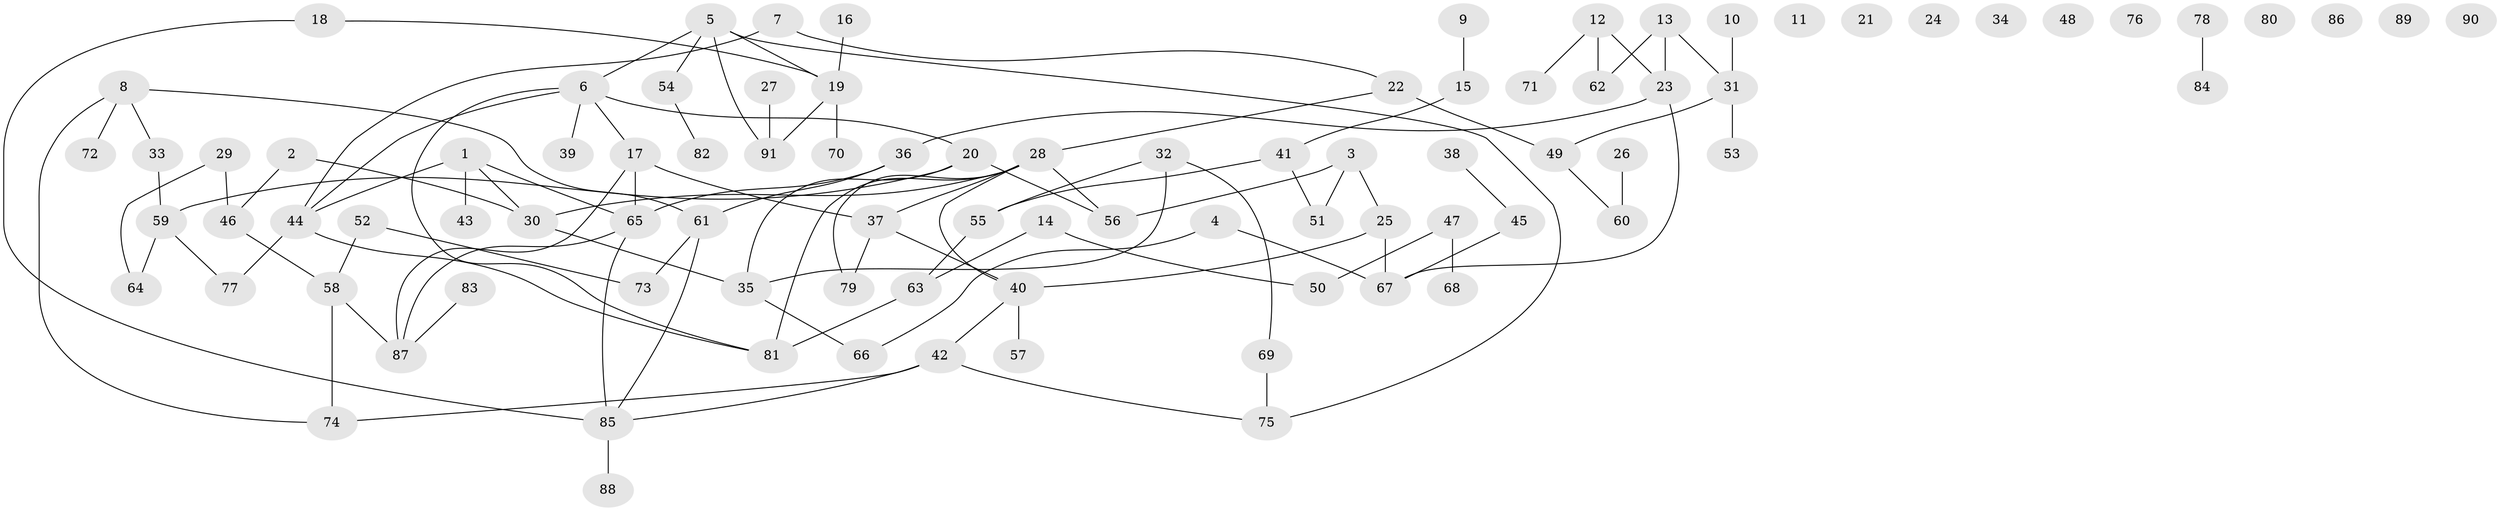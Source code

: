 // Generated by graph-tools (version 1.1) at 2025/49/03/09/25 03:49:10]
// undirected, 91 vertices, 109 edges
graph export_dot {
graph [start="1"]
  node [color=gray90,style=filled];
  1;
  2;
  3;
  4;
  5;
  6;
  7;
  8;
  9;
  10;
  11;
  12;
  13;
  14;
  15;
  16;
  17;
  18;
  19;
  20;
  21;
  22;
  23;
  24;
  25;
  26;
  27;
  28;
  29;
  30;
  31;
  32;
  33;
  34;
  35;
  36;
  37;
  38;
  39;
  40;
  41;
  42;
  43;
  44;
  45;
  46;
  47;
  48;
  49;
  50;
  51;
  52;
  53;
  54;
  55;
  56;
  57;
  58;
  59;
  60;
  61;
  62;
  63;
  64;
  65;
  66;
  67;
  68;
  69;
  70;
  71;
  72;
  73;
  74;
  75;
  76;
  77;
  78;
  79;
  80;
  81;
  82;
  83;
  84;
  85;
  86;
  87;
  88;
  89;
  90;
  91;
  1 -- 30;
  1 -- 43;
  1 -- 44;
  1 -- 65;
  2 -- 30;
  2 -- 46;
  3 -- 25;
  3 -- 51;
  3 -- 56;
  4 -- 66;
  4 -- 67;
  5 -- 6;
  5 -- 19;
  5 -- 54;
  5 -- 75;
  5 -- 91;
  6 -- 17;
  6 -- 20;
  6 -- 39;
  6 -- 44;
  6 -- 81;
  7 -- 22;
  7 -- 44;
  8 -- 33;
  8 -- 61;
  8 -- 72;
  8 -- 74;
  9 -- 15;
  10 -- 31;
  12 -- 23;
  12 -- 62;
  12 -- 71;
  13 -- 23;
  13 -- 31;
  13 -- 62;
  14 -- 50;
  14 -- 63;
  15 -- 41;
  16 -- 19;
  17 -- 37;
  17 -- 65;
  17 -- 87;
  18 -- 19;
  18 -- 85;
  19 -- 70;
  19 -- 91;
  20 -- 35;
  20 -- 56;
  20 -- 59;
  22 -- 28;
  22 -- 49;
  23 -- 36;
  23 -- 67;
  25 -- 40;
  25 -- 67;
  26 -- 60;
  27 -- 91;
  28 -- 30;
  28 -- 37;
  28 -- 40;
  28 -- 56;
  28 -- 79;
  28 -- 81;
  29 -- 46;
  29 -- 64;
  30 -- 35;
  31 -- 49;
  31 -- 53;
  32 -- 35;
  32 -- 55;
  32 -- 69;
  33 -- 59;
  35 -- 66;
  36 -- 61;
  36 -- 65;
  37 -- 40;
  37 -- 79;
  38 -- 45;
  40 -- 42;
  40 -- 57;
  41 -- 51;
  41 -- 55;
  42 -- 74;
  42 -- 75;
  42 -- 85;
  44 -- 77;
  44 -- 81;
  45 -- 67;
  46 -- 58;
  47 -- 50;
  47 -- 68;
  49 -- 60;
  52 -- 58;
  52 -- 73;
  54 -- 82;
  55 -- 63;
  58 -- 74;
  58 -- 87;
  59 -- 64;
  59 -- 77;
  61 -- 73;
  61 -- 85;
  63 -- 81;
  65 -- 85;
  65 -- 87;
  69 -- 75;
  78 -- 84;
  83 -- 87;
  85 -- 88;
}
